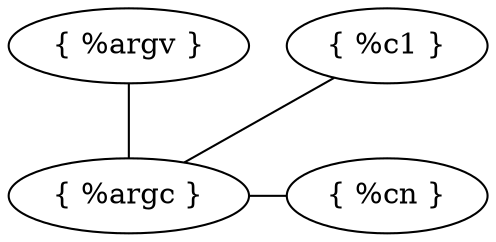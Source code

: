graph G {
  fontname="monospace"
  "{ %argc }";
  "{ %argv }";
  "{ %c1 }" ;
  "{ %cn }";


  "{ %argv }" -- "{ %argc }";
  "{ %c1 }" -- "{ %argc }" ;
    {rank=same; "{ %argc }" -- "{ %cn }";}
  
  edge [style=invis]
  "{ %argv }" -- "{ %cn }";
    {rank=same; "{ %argv }" -- "{ %c1 }";}
  }
